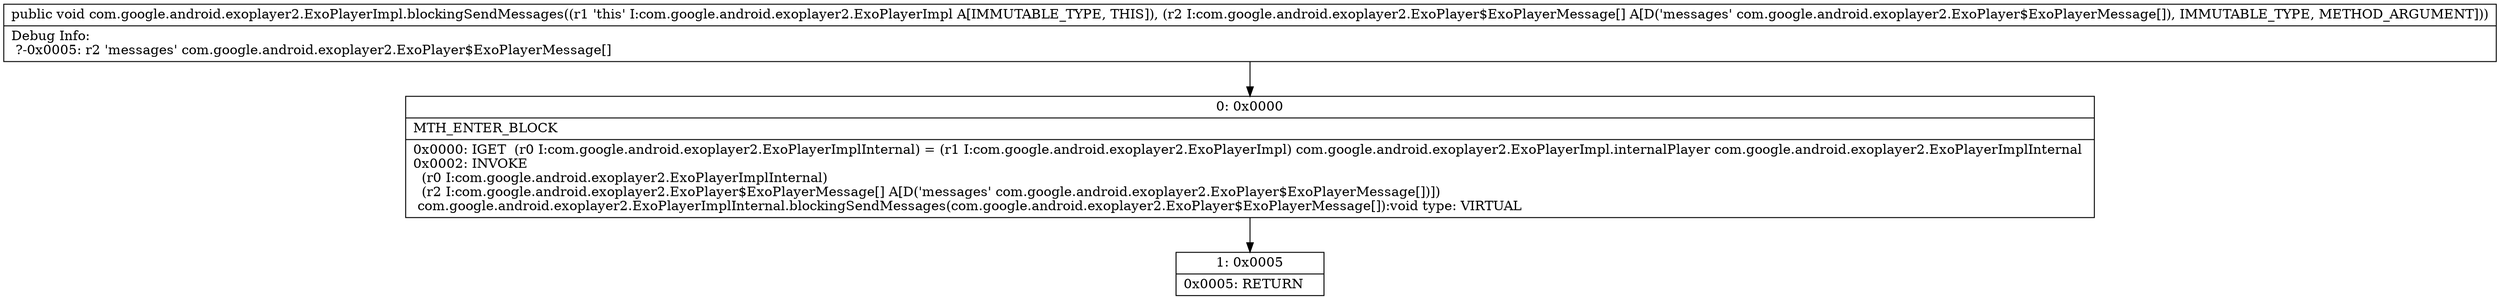 digraph "CFG forcom.google.android.exoplayer2.ExoPlayerImpl.blockingSendMessages([Lcom\/google\/android\/exoplayer2\/ExoPlayer$ExoPlayerMessage;)V" {
Node_0 [shape=record,label="{0\:\ 0x0000|MTH_ENTER_BLOCK\l|0x0000: IGET  (r0 I:com.google.android.exoplayer2.ExoPlayerImplInternal) = (r1 I:com.google.android.exoplayer2.ExoPlayerImpl) com.google.android.exoplayer2.ExoPlayerImpl.internalPlayer com.google.android.exoplayer2.ExoPlayerImplInternal \l0x0002: INVOKE  \l  (r0 I:com.google.android.exoplayer2.ExoPlayerImplInternal)\l  (r2 I:com.google.android.exoplayer2.ExoPlayer$ExoPlayerMessage[] A[D('messages' com.google.android.exoplayer2.ExoPlayer$ExoPlayerMessage[])])\l com.google.android.exoplayer2.ExoPlayerImplInternal.blockingSendMessages(com.google.android.exoplayer2.ExoPlayer$ExoPlayerMessage[]):void type: VIRTUAL \l}"];
Node_1 [shape=record,label="{1\:\ 0x0005|0x0005: RETURN   \l}"];
MethodNode[shape=record,label="{public void com.google.android.exoplayer2.ExoPlayerImpl.blockingSendMessages((r1 'this' I:com.google.android.exoplayer2.ExoPlayerImpl A[IMMUTABLE_TYPE, THIS]), (r2 I:com.google.android.exoplayer2.ExoPlayer$ExoPlayerMessage[] A[D('messages' com.google.android.exoplayer2.ExoPlayer$ExoPlayerMessage[]), IMMUTABLE_TYPE, METHOD_ARGUMENT]))  | Debug Info:\l  ?\-0x0005: r2 'messages' com.google.android.exoplayer2.ExoPlayer$ExoPlayerMessage[]\l}"];
MethodNode -> Node_0;
Node_0 -> Node_1;
}


